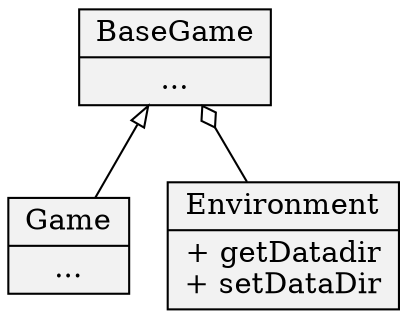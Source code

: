digraph hierarchy {
size="5,5"
node[shape=record,style=filled,fillcolor=gray95]
edge[dir=back, arrowtail=empty]

2[label = "{BaseGame|...}"]
3[label = "{Game|...}"]
4[label = "{Environment|+ getDatadir\n+ setDataDir}"]

2->3
2->4[arrowtail=odiamond]
}